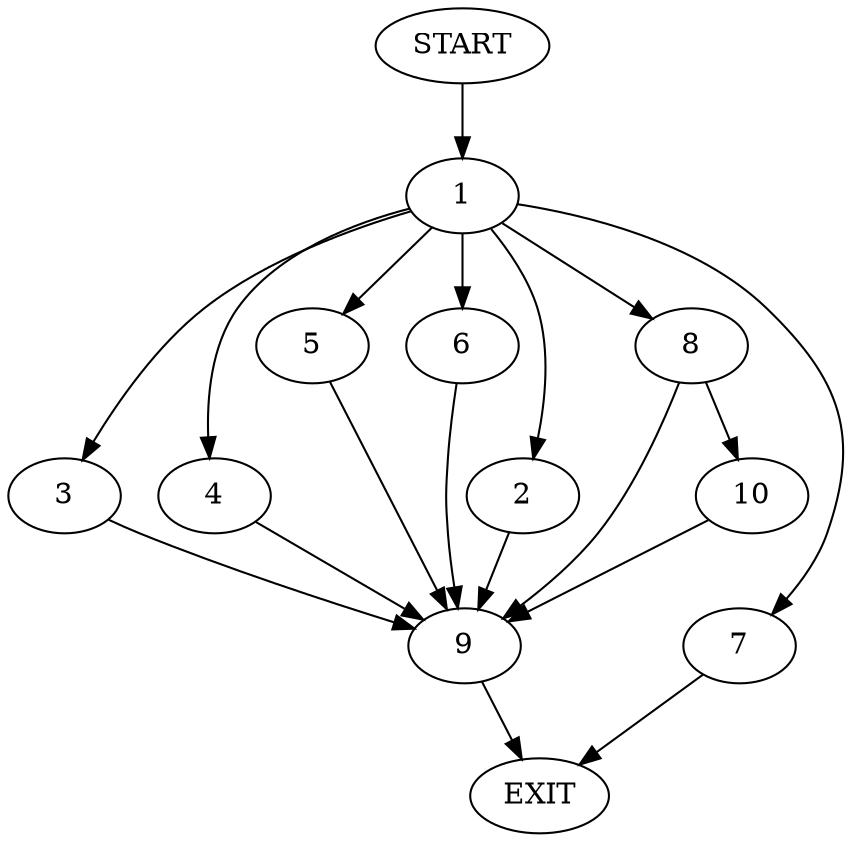 digraph {
0 [label="START"]
11 [label="EXIT"]
0 -> 1
1 -> 2
1 -> 3
1 -> 4
1 -> 5
1 -> 6
1 -> 7
1 -> 8
8 -> 9
8 -> 10
2 -> 9
4 -> 9
5 -> 9
3 -> 9
7 -> 11
6 -> 9
9 -> 11
10 -> 9
}
